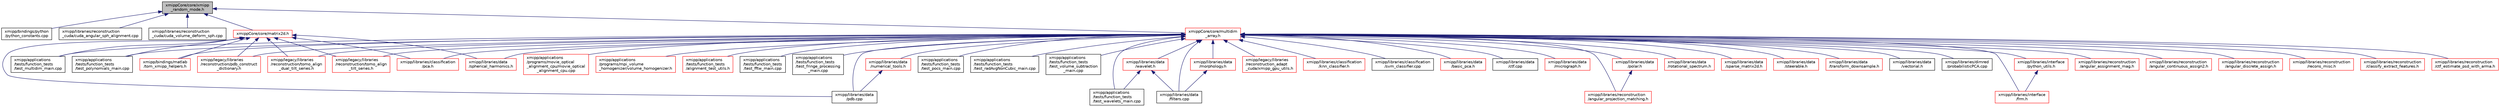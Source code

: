 digraph "xmippCore/core/xmipp_random_mode.h"
{
  edge [fontname="Helvetica",fontsize="10",labelfontname="Helvetica",labelfontsize="10"];
  node [fontname="Helvetica",fontsize="10",shape=record];
  Node1 [label="xmippCore/core/xmipp\l_random_mode.h",height=0.2,width=0.4,color="black", fillcolor="grey75", style="filled", fontcolor="black"];
  Node1 -> Node2 [dir="back",color="midnightblue",fontsize="10",style="solid",fontname="Helvetica"];
  Node2 [label="xmipp/bindings/python\l/python_constants.cpp",height=0.2,width=0.4,color="black", fillcolor="white", style="filled",URL="$python__constants_8cpp.html"];
  Node1 -> Node3 [dir="back",color="midnightblue",fontsize="10",style="solid",fontname="Helvetica"];
  Node3 [label="xmipp/libraries/reconstruction\l_cuda/cuda_angular_sph_alignment.cpp",height=0.2,width=0.4,color="black", fillcolor="white", style="filled",URL="$cuda__angular__sph__alignment_8cpp.html"];
  Node1 -> Node4 [dir="back",color="midnightblue",fontsize="10",style="solid",fontname="Helvetica"];
  Node4 [label="xmipp/libraries/reconstruction\l_cuda/cuda_volume_deform_sph.cpp",height=0.2,width=0.4,color="black", fillcolor="white", style="filled",URL="$cuda__volume__deform__sph_8cpp.html"];
  Node1 -> Node5 [dir="back",color="midnightblue",fontsize="10",style="solid",fontname="Helvetica"];
  Node5 [label="xmippCore/core/multidim\l_array.h",height=0.2,width=0.4,color="red", fillcolor="white", style="filled",URL="$multidim__array_8h.html"];
  Node5 -> Node6 [dir="back",color="midnightblue",fontsize="10",style="solid",fontname="Helvetica"];
  Node6 [label="xmipp/applications\l/programs/movie_optical\l_alignment_cpu/movie_optical\l_alignment_cpu.cpp",height=0.2,width=0.4,color="red", fillcolor="white", style="filled",URL="$movie__optical__alignment__cpu_8cpp.html"];
  Node5 -> Node8 [dir="back",color="midnightblue",fontsize="10",style="solid",fontname="Helvetica"];
  Node8 [label="xmipp/applications\l/programs/mpi_volume\l_homogenizer/volume_homogenizer.h",height=0.2,width=0.4,color="red", fillcolor="white", style="filled",URL="$volume__homogenizer_8h.html"];
  Node5 -> Node13 [dir="back",color="midnightblue",fontsize="10",style="solid",fontname="Helvetica"];
  Node13 [label="xmipp/applications\l/tests/function_tests\l/alignment_test_utils.h",height=0.2,width=0.4,color="red", fillcolor="white", style="filled",URL="$alignment__test__utils_8h.html"];
  Node5 -> Node23 [dir="back",color="midnightblue",fontsize="10",style="solid",fontname="Helvetica"];
  Node23 [label="xmipp/applications\l/tests/function_tests\l/test_fftw_main.cpp",height=0.2,width=0.4,color="black", fillcolor="white", style="filled",URL="$test__fftw__main_8cpp.html"];
  Node5 -> Node24 [dir="back",color="midnightblue",fontsize="10",style="solid",fontname="Helvetica"];
  Node24 [label="xmipp/applications\l/tests/function_tests\l/test_fringe_processing\l_main.cpp",height=0.2,width=0.4,color="black", fillcolor="white", style="filled",URL="$test__fringe__processing__main_8cpp.html"];
  Node5 -> Node25 [dir="back",color="midnightblue",fontsize="10",style="solid",fontname="Helvetica"];
  Node25 [label="xmipp/applications\l/tests/function_tests\l/test_multidim_main.cpp",height=0.2,width=0.4,color="black", fillcolor="white", style="filled",URL="$test__multidim__main_8cpp.html"];
  Node5 -> Node26 [dir="back",color="midnightblue",fontsize="10",style="solid",fontname="Helvetica"];
  Node26 [label="xmipp/applications\l/tests/function_tests\l/test_pocs_main.cpp",height=0.2,width=0.4,color="black", fillcolor="white", style="filled",URL="$test__pocs__main_8cpp.html"];
  Node5 -> Node27 [dir="back",color="midnightblue",fontsize="10",style="solid",fontname="Helvetica"];
  Node27 [label="xmipp/applications\l/tests/function_tests\l/test_polynomials_main.cpp",height=0.2,width=0.4,color="black", fillcolor="white", style="filled",URL="$test__polynomials__main_8cpp.html"];
  Node5 -> Node28 [dir="back",color="midnightblue",fontsize="10",style="solid",fontname="Helvetica"];
  Node28 [label="xmipp/applications\l/tests/function_tests\l/test_radAvgNonCubic_main.cpp",height=0.2,width=0.4,color="black", fillcolor="white", style="filled",URL="$test__radAvgNonCubic__main_8cpp.html"];
  Node5 -> Node29 [dir="back",color="midnightblue",fontsize="10",style="solid",fontname="Helvetica"];
  Node29 [label="xmipp/applications\l/tests/function_tests\l/test_volume_subtraction\l_main.cpp",height=0.2,width=0.4,color="black", fillcolor="white", style="filled",URL="$test__volume__subtraction__main_8cpp.html"];
  Node5 -> Node30 [dir="back",color="midnightblue",fontsize="10",style="solid",fontname="Helvetica"];
  Node30 [label="xmipp/applications\l/tests/function_tests\l/test_wavelets_main.cpp",height=0.2,width=0.4,color="black", fillcolor="white", style="filled",URL="$test__wavelets__main_8cpp.html"];
  Node5 -> Node31 [dir="back",color="midnightblue",fontsize="10",style="solid",fontname="Helvetica"];
  Node31 [label="xmipp/bindings/matlab\l/tom_xmipp_helpers.h",height=0.2,width=0.4,color="red", fillcolor="white", style="filled",URL="$tom__xmipp__helpers_8h.html"];
  Node5 -> Node45 [dir="back",color="midnightblue",fontsize="10",style="solid",fontname="Helvetica"];
  Node45 [label="xmipp/legacy/libraries\l/reconstruction/pdb_construct\l_dictionary.h",height=0.2,width=0.4,color="red", fillcolor="white", style="filled",URL="$pdb__construct__dictionary_8h.html"];
  Node5 -> Node51 [dir="back",color="midnightblue",fontsize="10",style="solid",fontname="Helvetica"];
  Node51 [label="xmipp/legacy/libraries\l/reconstruction/tomo_align\l_dual_tilt_series.h",height=0.2,width=0.4,color="red", fillcolor="white", style="filled",URL="$tomo__align__dual__tilt__series_8h.html"];
  Node5 -> Node54 [dir="back",color="midnightblue",fontsize="10",style="solid",fontname="Helvetica"];
  Node54 [label="xmipp/legacy/libraries\l/reconstruction/tomo_align\l_tilt_series.h",height=0.2,width=0.4,color="red", fillcolor="white", style="filled",URL="$tomo__align__tilt__series_8h.html"];
  Node5 -> Node57 [dir="back",color="midnightblue",fontsize="10",style="solid",fontname="Helvetica"];
  Node57 [label="xmipp/legacy/libraries\l/reconstruction_adapt\l_cuda/xmipp_gpu_utils.h",height=0.2,width=0.4,color="red", fillcolor="white", style="filled",URL="$xmipp__gpu__utils_8h.html"];
  Node5 -> Node60 [dir="back",color="midnightblue",fontsize="10",style="solid",fontname="Helvetica"];
  Node60 [label="xmipp/libraries/classification\l/knn_classifier.h",height=0.2,width=0.4,color="red", fillcolor="white", style="filled",URL="$knn__classifier_8h.html"];
  Node5 -> Node62 [dir="back",color="midnightblue",fontsize="10",style="solid",fontname="Helvetica"];
  Node62 [label="xmipp/libraries/classification\l/pca.h",height=0.2,width=0.4,color="red", fillcolor="white", style="filled",URL="$classification_2pca_8h.html"];
  Node5 -> Node70 [dir="back",color="midnightblue",fontsize="10",style="solid",fontname="Helvetica"];
  Node70 [label="xmipp/libraries/classification\l/svm_classifier.cpp",height=0.2,width=0.4,color="black", fillcolor="white", style="filled",URL="$svm__classifier_8cpp.html"];
  Node5 -> Node71 [dir="back",color="midnightblue",fontsize="10",style="solid",fontname="Helvetica"];
  Node71 [label="xmipp/libraries/data\l/basic_pca.h",height=0.2,width=0.4,color="red", fillcolor="white", style="filled",URL="$basic__pca_8h.html"];
  Node5 -> Node103 [dir="back",color="midnightblue",fontsize="10",style="solid",fontname="Helvetica"];
  Node103 [label="xmipp/libraries/data\l/numerical_tools.h",height=0.2,width=0.4,color="red", fillcolor="white", style="filled",URL="$numerical__tools_8h.html"];
  Node103 -> Node349 [dir="back",color="midnightblue",fontsize="10",style="solid",fontname="Helvetica"];
  Node349 [label="xmipp/libraries/data\l/pdb.cpp",height=0.2,width=0.4,color="black", fillcolor="white", style="filled",URL="$pdb_8cpp.html"];
  Node5 -> Node371 [dir="back",color="midnightblue",fontsize="10",style="solid",fontname="Helvetica"];
  Node371 [label="xmipp/libraries/data\l/ctf.cpp",height=0.2,width=0.4,color="black", fillcolor="white", style="filled",URL="$ctf_8cpp.html"];
  Node5 -> Node134 [dir="back",color="midnightblue",fontsize="10",style="solid",fontname="Helvetica"];
  Node134 [label="xmipp/libraries/data\l/filters.cpp",height=0.2,width=0.4,color="black", fillcolor="white", style="filled",URL="$filters_8cpp.html"];
  Node5 -> Node372 [dir="back",color="midnightblue",fontsize="10",style="solid",fontname="Helvetica"];
  Node372 [label="xmipp/libraries/data\l/morphology.h",height=0.2,width=0.4,color="red", fillcolor="white", style="filled",URL="$libraries_2data_2morphology_8h.html"];
  Node372 -> Node134 [dir="back",color="midnightblue",fontsize="10",style="solid",fontname="Helvetica"];
  Node5 -> Node373 [dir="back",color="midnightblue",fontsize="10",style="solid",fontname="Helvetica"];
  Node373 [label="xmipp/libraries/data\l/wavelet.h",height=0.2,width=0.4,color="red", fillcolor="white", style="filled",URL="$libraries_2data_2wavelet_8h.html"];
  Node373 -> Node30 [dir="back",color="midnightblue",fontsize="10",style="solid",fontname="Helvetica"];
  Node373 -> Node134 [dir="back",color="midnightblue",fontsize="10",style="solid",fontname="Helvetica"];
  Node5 -> Node250 [dir="back",color="midnightblue",fontsize="10",style="solid",fontname="Helvetica"];
  Node250 [label="xmipp/libraries/data\l/micrograph.h",height=0.2,width=0.4,color="red", fillcolor="white", style="filled",URL="$micrograph_8h.html"];
  Node5 -> Node349 [dir="back",color="midnightblue",fontsize="10",style="solid",fontname="Helvetica"];
  Node5 -> Node376 [dir="back",color="midnightblue",fontsize="10",style="solid",fontname="Helvetica"];
  Node376 [label="xmipp/libraries/data\l/polar.h",height=0.2,width=0.4,color="red", fillcolor="white", style="filled",URL="$polar_8h.html"];
  Node376 -> Node381 [dir="back",color="midnightblue",fontsize="10",style="solid",fontname="Helvetica"];
  Node381 [label="xmipp/libraries/reconstruction\l/angular_projection_matching.h",height=0.2,width=0.4,color="red", fillcolor="white", style="filled",URL="$angular__projection__matching_8h.html"];
  Node5 -> Node388 [dir="back",color="midnightblue",fontsize="10",style="solid",fontname="Helvetica"];
  Node388 [label="xmipp/libraries/data\l/rotational_spectrum.h",height=0.2,width=0.4,color="red", fillcolor="white", style="filled",URL="$rotational__spectrum_8h.html"];
  Node5 -> Node393 [dir="back",color="midnightblue",fontsize="10",style="solid",fontname="Helvetica"];
  Node393 [label="xmipp/libraries/data\l/sparse_matrix2d.h",height=0.2,width=0.4,color="red", fillcolor="white", style="filled",URL="$sparse__matrix2d_8h.html"];
  Node5 -> Node395 [dir="back",color="midnightblue",fontsize="10",style="solid",fontname="Helvetica"];
  Node395 [label="xmipp/libraries/data\l/spherical_harmonics.h",height=0.2,width=0.4,color="red", fillcolor="white", style="filled",URL="$spherical__harmonics_8h.html"];
  Node5 -> Node397 [dir="back",color="midnightblue",fontsize="10",style="solid",fontname="Helvetica"];
  Node397 [label="xmipp/libraries/data\l/steerable.h",height=0.2,width=0.4,color="red", fillcolor="white", style="filled",URL="$steerable_8h.html"];
  Node5 -> Node398 [dir="back",color="midnightblue",fontsize="10",style="solid",fontname="Helvetica"];
  Node398 [label="xmipp/libraries/data\l/transform_downsample.h",height=0.2,width=0.4,color="red", fillcolor="white", style="filled",URL="$transform__downsample_8h.html"];
  Node5 -> Node403 [dir="back",color="midnightblue",fontsize="10",style="solid",fontname="Helvetica"];
  Node403 [label="xmipp/libraries/data\l/vectorial.h",height=0.2,width=0.4,color="black", fillcolor="white", style="filled",URL="$vectorial_8h.html"];
  Node5 -> Node404 [dir="back",color="midnightblue",fontsize="10",style="solid",fontname="Helvetica"];
  Node404 [label="xmipp/libraries/dimred\l/probabilisticPCA.cpp",height=0.2,width=0.4,color="black", fillcolor="white", style="filled",URL="$probabilisticPCA_8cpp.html"];
  Node5 -> Node405 [dir="back",color="midnightblue",fontsize="10",style="solid",fontname="Helvetica"];
  Node405 [label="xmipp/libraries/interface\l/python_utils.h",height=0.2,width=0.4,color="red", fillcolor="white", style="filled",URL="$python__utils_8h.html"];
  Node405 -> Node406 [dir="back",color="midnightblue",fontsize="10",style="solid",fontname="Helvetica"];
  Node406 [label="xmipp/libraries/interface\l/frm.h",height=0.2,width=0.4,color="red", fillcolor="white", style="filled",URL="$frm_8h.html"];
  Node5 -> Node406 [dir="back",color="midnightblue",fontsize="10",style="solid",fontname="Helvetica"];
  Node5 -> Node285 [dir="back",color="midnightblue",fontsize="10",style="solid",fontname="Helvetica"];
  Node285 [label="xmipp/libraries/reconstruction\l/angular_assignment_mag.h",height=0.2,width=0.4,color="red", fillcolor="white", style="filled",URL="$angular__assignment__mag_8h.html"];
  Node5 -> Node144 [dir="back",color="midnightblue",fontsize="10",style="solid",fontname="Helvetica"];
  Node144 [label="xmipp/libraries/reconstruction\l/angular_continuous_assign2.h",height=0.2,width=0.4,color="red", fillcolor="white", style="filled",URL="$angular__continuous__assign2_8h.html"];
  Node5 -> Node409 [dir="back",color="midnightblue",fontsize="10",style="solid",fontname="Helvetica"];
  Node409 [label="xmipp/libraries/reconstruction\l/angular_discrete_assign.h",height=0.2,width=0.4,color="red", fillcolor="white", style="filled",URL="$angular__discrete__assign_8h.html"];
  Node5 -> Node381 [dir="back",color="midnightblue",fontsize="10",style="solid",fontname="Helvetica"];
  Node5 -> Node412 [dir="back",color="midnightblue",fontsize="10",style="solid",fontname="Helvetica"];
  Node412 [label="xmipp/libraries/reconstruction\l/recons_misc.h",height=0.2,width=0.4,color="red", fillcolor="white", style="filled",URL="$recons__misc_8h.html"];
  Node5 -> Node414 [dir="back",color="midnightblue",fontsize="10",style="solid",fontname="Helvetica"];
  Node414 [label="xmipp/libraries/reconstruction\l/classify_extract_features.h",height=0.2,width=0.4,color="red", fillcolor="white", style="filled",URL="$classify__extract__features_8h.html"];
  Node5 -> Node416 [dir="back",color="midnightblue",fontsize="10",style="solid",fontname="Helvetica"];
  Node416 [label="xmipp/libraries/reconstruction\l/ctf_estimate_psd_with_arma.h",height=0.2,width=0.4,color="red", fillcolor="white", style="filled",URL="$ctf__estimate__psd__with__arma_8h.html"];
  Node1 -> Node834 [dir="back",color="midnightblue",fontsize="10",style="solid",fontname="Helvetica"];
  Node834 [label="xmippCore/core/matrix2d.h",height=0.2,width=0.4,color="red", fillcolor="white", style="filled",URL="$matrix2d_8h.html"];
  Node834 -> Node25 [dir="back",color="midnightblue",fontsize="10",style="solid",fontname="Helvetica"];
  Node834 -> Node27 [dir="back",color="midnightblue",fontsize="10",style="solid",fontname="Helvetica"];
  Node834 -> Node31 [dir="back",color="midnightblue",fontsize="10",style="solid",fontname="Helvetica"];
  Node834 -> Node45 [dir="back",color="midnightblue",fontsize="10",style="solid",fontname="Helvetica"];
  Node834 -> Node51 [dir="back",color="midnightblue",fontsize="10",style="solid",fontname="Helvetica"];
  Node834 -> Node54 [dir="back",color="midnightblue",fontsize="10",style="solid",fontname="Helvetica"];
  Node834 -> Node62 [dir="back",color="midnightblue",fontsize="10",style="solid",fontname="Helvetica"];
  Node834 -> Node349 [dir="back",color="midnightblue",fontsize="10",style="solid",fontname="Helvetica"];
  Node834 -> Node395 [dir="back",color="midnightblue",fontsize="10",style="solid",fontname="Helvetica"];
}
